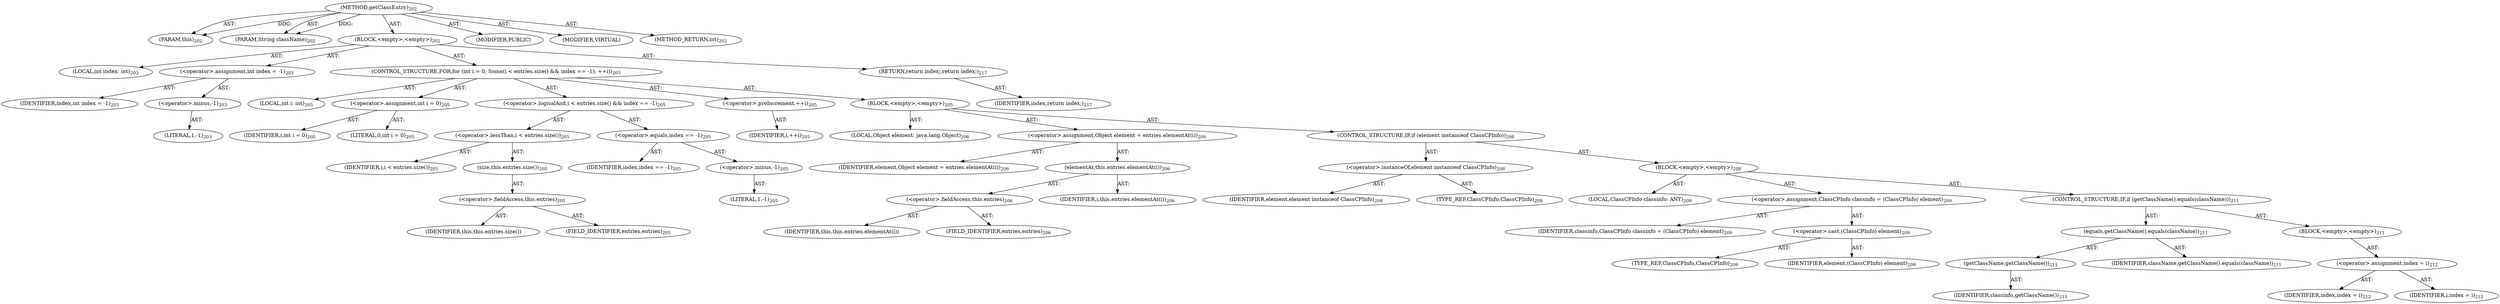 digraph "getClassEntry" {  
"111669149703" [label = <(METHOD,getClassEntry)<SUB>202</SUB>> ]
"115964117004" [label = <(PARAM,this)<SUB>202</SUB>> ]
"115964117005" [label = <(PARAM,String className)<SUB>202</SUB>> ]
"25769803790" [label = <(BLOCK,&lt;empty&gt;,&lt;empty&gt;)<SUB>202</SUB>> ]
"94489280524" [label = <(LOCAL,int index: int)<SUB>203</SUB>> ]
"30064771141" [label = <(&lt;operator&gt;.assignment,int index = -1)<SUB>203</SUB>> ]
"68719476795" [label = <(IDENTIFIER,index,int index = -1)<SUB>203</SUB>> ]
"30064771142" [label = <(&lt;operator&gt;.minus,-1)<SUB>203</SUB>> ]
"90194313224" [label = <(LITERAL,1,-1)<SUB>203</SUB>> ]
"47244640262" [label = <(CONTROL_STRUCTURE,FOR,for (int i = 0; Some(i &lt; entries.size() &amp;&amp; index == -1); ++i))<SUB>205</SUB>> ]
"94489280525" [label = <(LOCAL,int i: int)<SUB>205</SUB>> ]
"30064771143" [label = <(&lt;operator&gt;.assignment,int i = 0)<SUB>205</SUB>> ]
"68719476796" [label = <(IDENTIFIER,i,int i = 0)<SUB>205</SUB>> ]
"90194313225" [label = <(LITERAL,0,int i = 0)<SUB>205</SUB>> ]
"30064771144" [label = <(&lt;operator&gt;.logicalAnd,i &lt; entries.size() &amp;&amp; index == -1)<SUB>205</SUB>> ]
"30064771145" [label = <(&lt;operator&gt;.lessThan,i &lt; entries.size())<SUB>205</SUB>> ]
"68719476797" [label = <(IDENTIFIER,i,i &lt; entries.size())<SUB>205</SUB>> ]
"30064771146" [label = <(size,this.entries.size())<SUB>205</SUB>> ]
"30064771147" [label = <(&lt;operator&gt;.fieldAccess,this.entries)<SUB>205</SUB>> ]
"68719476798" [label = <(IDENTIFIER,this,this.entries.size())> ]
"55834574861" [label = <(FIELD_IDENTIFIER,entries,entries)<SUB>205</SUB>> ]
"30064771148" [label = <(&lt;operator&gt;.equals,index == -1)<SUB>205</SUB>> ]
"68719476799" [label = <(IDENTIFIER,index,index == -1)<SUB>205</SUB>> ]
"30064771149" [label = <(&lt;operator&gt;.minus,-1)<SUB>205</SUB>> ]
"90194313226" [label = <(LITERAL,1,-1)<SUB>205</SUB>> ]
"30064771150" [label = <(&lt;operator&gt;.preIncrement,++i)<SUB>205</SUB>> ]
"68719476800" [label = <(IDENTIFIER,i,++i)<SUB>205</SUB>> ]
"25769803791" [label = <(BLOCK,&lt;empty&gt;,&lt;empty&gt;)<SUB>205</SUB>> ]
"94489280526" [label = <(LOCAL,Object element: java.lang.Object)<SUB>206</SUB>> ]
"30064771151" [label = <(&lt;operator&gt;.assignment,Object element = entries.elementAt(i))<SUB>206</SUB>> ]
"68719476801" [label = <(IDENTIFIER,element,Object element = entries.elementAt(i))<SUB>206</SUB>> ]
"30064771152" [label = <(elementAt,this.entries.elementAt(i))<SUB>206</SUB>> ]
"30064771153" [label = <(&lt;operator&gt;.fieldAccess,this.entries)<SUB>206</SUB>> ]
"68719476802" [label = <(IDENTIFIER,this,this.entries.elementAt(i))> ]
"55834574862" [label = <(FIELD_IDENTIFIER,entries,entries)<SUB>206</SUB>> ]
"68719476803" [label = <(IDENTIFIER,i,this.entries.elementAt(i))<SUB>206</SUB>> ]
"47244640263" [label = <(CONTROL_STRUCTURE,IF,if (element instanceof ClassCPInfo))<SUB>208</SUB>> ]
"30064771154" [label = <(&lt;operator&gt;.instanceOf,element instanceof ClassCPInfo)<SUB>208</SUB>> ]
"68719476804" [label = <(IDENTIFIER,element,element instanceof ClassCPInfo)<SUB>208</SUB>> ]
"180388626437" [label = <(TYPE_REF,ClassCPInfo,ClassCPInfo)<SUB>208</SUB>> ]
"25769803792" [label = <(BLOCK,&lt;empty&gt;,&lt;empty&gt;)<SUB>208</SUB>> ]
"94489280527" [label = <(LOCAL,ClassCPInfo classinfo: ANY)<SUB>209</SUB>> ]
"30064771155" [label = <(&lt;operator&gt;.assignment,ClassCPInfo classinfo = (ClassCPInfo) element)<SUB>209</SUB>> ]
"68719476805" [label = <(IDENTIFIER,classinfo,ClassCPInfo classinfo = (ClassCPInfo) element)<SUB>209</SUB>> ]
"30064771156" [label = <(&lt;operator&gt;.cast,(ClassCPInfo) element)<SUB>209</SUB>> ]
"180388626438" [label = <(TYPE_REF,ClassCPInfo,ClassCPInfo)<SUB>209</SUB>> ]
"68719476806" [label = <(IDENTIFIER,element,(ClassCPInfo) element)<SUB>209</SUB>> ]
"47244640264" [label = <(CONTROL_STRUCTURE,IF,if (getClassName().equals(className)))<SUB>211</SUB>> ]
"30064771157" [label = <(equals,getClassName().equals(className))<SUB>211</SUB>> ]
"30064771158" [label = <(getClassName,getClassName())<SUB>211</SUB>> ]
"68719476807" [label = <(IDENTIFIER,classinfo,getClassName())<SUB>211</SUB>> ]
"68719476808" [label = <(IDENTIFIER,className,getClassName().equals(className))<SUB>211</SUB>> ]
"25769803793" [label = <(BLOCK,&lt;empty&gt;,&lt;empty&gt;)<SUB>211</SUB>> ]
"30064771159" [label = <(&lt;operator&gt;.assignment,index = i)<SUB>212</SUB>> ]
"68719476809" [label = <(IDENTIFIER,index,index = i)<SUB>212</SUB>> ]
"68719476810" [label = <(IDENTIFIER,i,index = i)<SUB>212</SUB>> ]
"146028888068" [label = <(RETURN,return index;,return index;)<SUB>217</SUB>> ]
"68719476811" [label = <(IDENTIFIER,index,return index;)<SUB>217</SUB>> ]
"133143986192" [label = <(MODIFIER,PUBLIC)> ]
"133143986193" [label = <(MODIFIER,VIRTUAL)> ]
"128849018887" [label = <(METHOD_RETURN,int)<SUB>202</SUB>> ]
  "111669149703" -> "115964117004"  [ label = "AST: "] 
  "111669149703" -> "115964117005"  [ label = "AST: "] 
  "111669149703" -> "25769803790"  [ label = "AST: "] 
  "111669149703" -> "133143986192"  [ label = "AST: "] 
  "111669149703" -> "133143986193"  [ label = "AST: "] 
  "111669149703" -> "128849018887"  [ label = "AST: "] 
  "25769803790" -> "94489280524"  [ label = "AST: "] 
  "25769803790" -> "30064771141"  [ label = "AST: "] 
  "25769803790" -> "47244640262"  [ label = "AST: "] 
  "25769803790" -> "146028888068"  [ label = "AST: "] 
  "30064771141" -> "68719476795"  [ label = "AST: "] 
  "30064771141" -> "30064771142"  [ label = "AST: "] 
  "30064771142" -> "90194313224"  [ label = "AST: "] 
  "47244640262" -> "94489280525"  [ label = "AST: "] 
  "47244640262" -> "30064771143"  [ label = "AST: "] 
  "47244640262" -> "30064771144"  [ label = "AST: "] 
  "47244640262" -> "30064771150"  [ label = "AST: "] 
  "47244640262" -> "25769803791"  [ label = "AST: "] 
  "30064771143" -> "68719476796"  [ label = "AST: "] 
  "30064771143" -> "90194313225"  [ label = "AST: "] 
  "30064771144" -> "30064771145"  [ label = "AST: "] 
  "30064771144" -> "30064771148"  [ label = "AST: "] 
  "30064771145" -> "68719476797"  [ label = "AST: "] 
  "30064771145" -> "30064771146"  [ label = "AST: "] 
  "30064771146" -> "30064771147"  [ label = "AST: "] 
  "30064771147" -> "68719476798"  [ label = "AST: "] 
  "30064771147" -> "55834574861"  [ label = "AST: "] 
  "30064771148" -> "68719476799"  [ label = "AST: "] 
  "30064771148" -> "30064771149"  [ label = "AST: "] 
  "30064771149" -> "90194313226"  [ label = "AST: "] 
  "30064771150" -> "68719476800"  [ label = "AST: "] 
  "25769803791" -> "94489280526"  [ label = "AST: "] 
  "25769803791" -> "30064771151"  [ label = "AST: "] 
  "25769803791" -> "47244640263"  [ label = "AST: "] 
  "30064771151" -> "68719476801"  [ label = "AST: "] 
  "30064771151" -> "30064771152"  [ label = "AST: "] 
  "30064771152" -> "30064771153"  [ label = "AST: "] 
  "30064771152" -> "68719476803"  [ label = "AST: "] 
  "30064771153" -> "68719476802"  [ label = "AST: "] 
  "30064771153" -> "55834574862"  [ label = "AST: "] 
  "47244640263" -> "30064771154"  [ label = "AST: "] 
  "47244640263" -> "25769803792"  [ label = "AST: "] 
  "30064771154" -> "68719476804"  [ label = "AST: "] 
  "30064771154" -> "180388626437"  [ label = "AST: "] 
  "25769803792" -> "94489280527"  [ label = "AST: "] 
  "25769803792" -> "30064771155"  [ label = "AST: "] 
  "25769803792" -> "47244640264"  [ label = "AST: "] 
  "30064771155" -> "68719476805"  [ label = "AST: "] 
  "30064771155" -> "30064771156"  [ label = "AST: "] 
  "30064771156" -> "180388626438"  [ label = "AST: "] 
  "30064771156" -> "68719476806"  [ label = "AST: "] 
  "47244640264" -> "30064771157"  [ label = "AST: "] 
  "47244640264" -> "25769803793"  [ label = "AST: "] 
  "30064771157" -> "30064771158"  [ label = "AST: "] 
  "30064771157" -> "68719476808"  [ label = "AST: "] 
  "30064771158" -> "68719476807"  [ label = "AST: "] 
  "25769803793" -> "30064771159"  [ label = "AST: "] 
  "30064771159" -> "68719476809"  [ label = "AST: "] 
  "30064771159" -> "68719476810"  [ label = "AST: "] 
  "146028888068" -> "68719476811"  [ label = "AST: "] 
  "111669149703" -> "115964117004"  [ label = "DDG: "] 
  "111669149703" -> "115964117005"  [ label = "DDG: "] 
}
